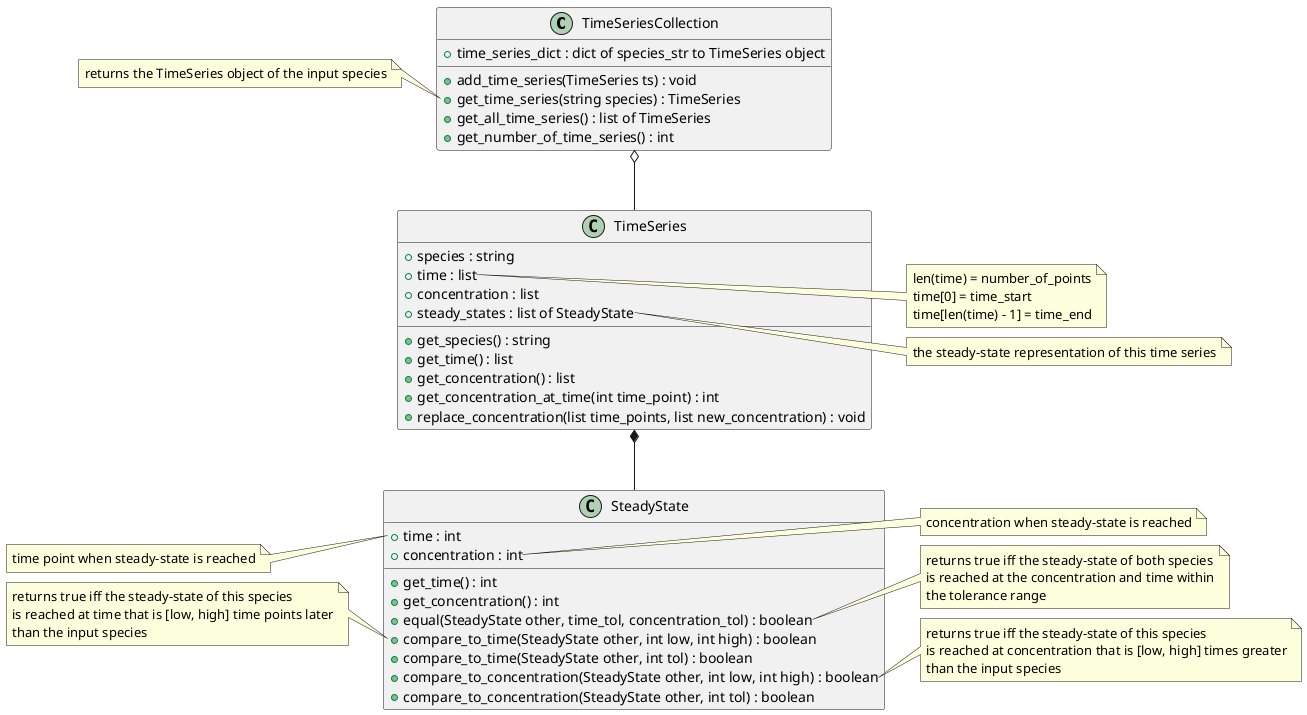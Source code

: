 @startuml

TimeSeriesCollection o-- TimeSeries

TimeSeries *-- SteadyState

class TimeSeriesCollection {
    +time_series_dict : dict of species_str to TimeSeries object
    +add_time_series(TimeSeries ts) : void
    +get_time_series(string species) : TimeSeries
    +get_all_time_series() : list of TimeSeries
    +get_number_of_time_series() : int
}

class TimeSeries {
    +species : string
    +time : list
    +concentration : list
    +steady_states : list of SteadyState
    +get_species() : string
    +get_time() : list
    +get_concentration() : list
    +get_concentration_at_time(int time_point) : int
    +replace_concentration(list time_points, list new_concentration) : void
}

class SteadyState {
    +time : int
    +concentration : int
    +get_time() : int
    +get_concentration() : int
    +equal(SteadyState other, time_tol, concentration_tol) : boolean
    +compare_to_time(SteadyState other, int low, int high) : boolean
    +compare_to_time(SteadyState other, int tol) : boolean
    +compare_to_concentration(SteadyState other, int low, int high) : boolean
    +compare_to_concentration(SteadyState other, int tol) : boolean
}

note left of TimeSeriesCollection::get_time_series {
    returns the TimeSeries object of the input species
}

note right of TimeSeries::time {
    len(time) = number_of_points
    time[0] = time_start
    time[len(time) - 1] = time_end
}

note right of TimeSeries::steady_state {
    the steady-state representation of this time series
}

note left of SteadyState::time {
    time point when steady-state is reached
}

note right of SteadyState::concentration {
    concentration when steady-state is reached
}

note right of SteadyState::equal {
    returns true iff the steady-state of both species
    is reached at the concentration and time within
    the tolerance range
}

note left of SteadyState::compare_to_time {
    returns true iff the steady-state of this species
    is reached at time that is [low, high] time points later
    than the input species
}

note right of SteadyState::compare_to_concentration {
    returns true iff the steady-state of this species
    is reached at concentration that is [low, high] times greater
    than the input species
}

@enduml